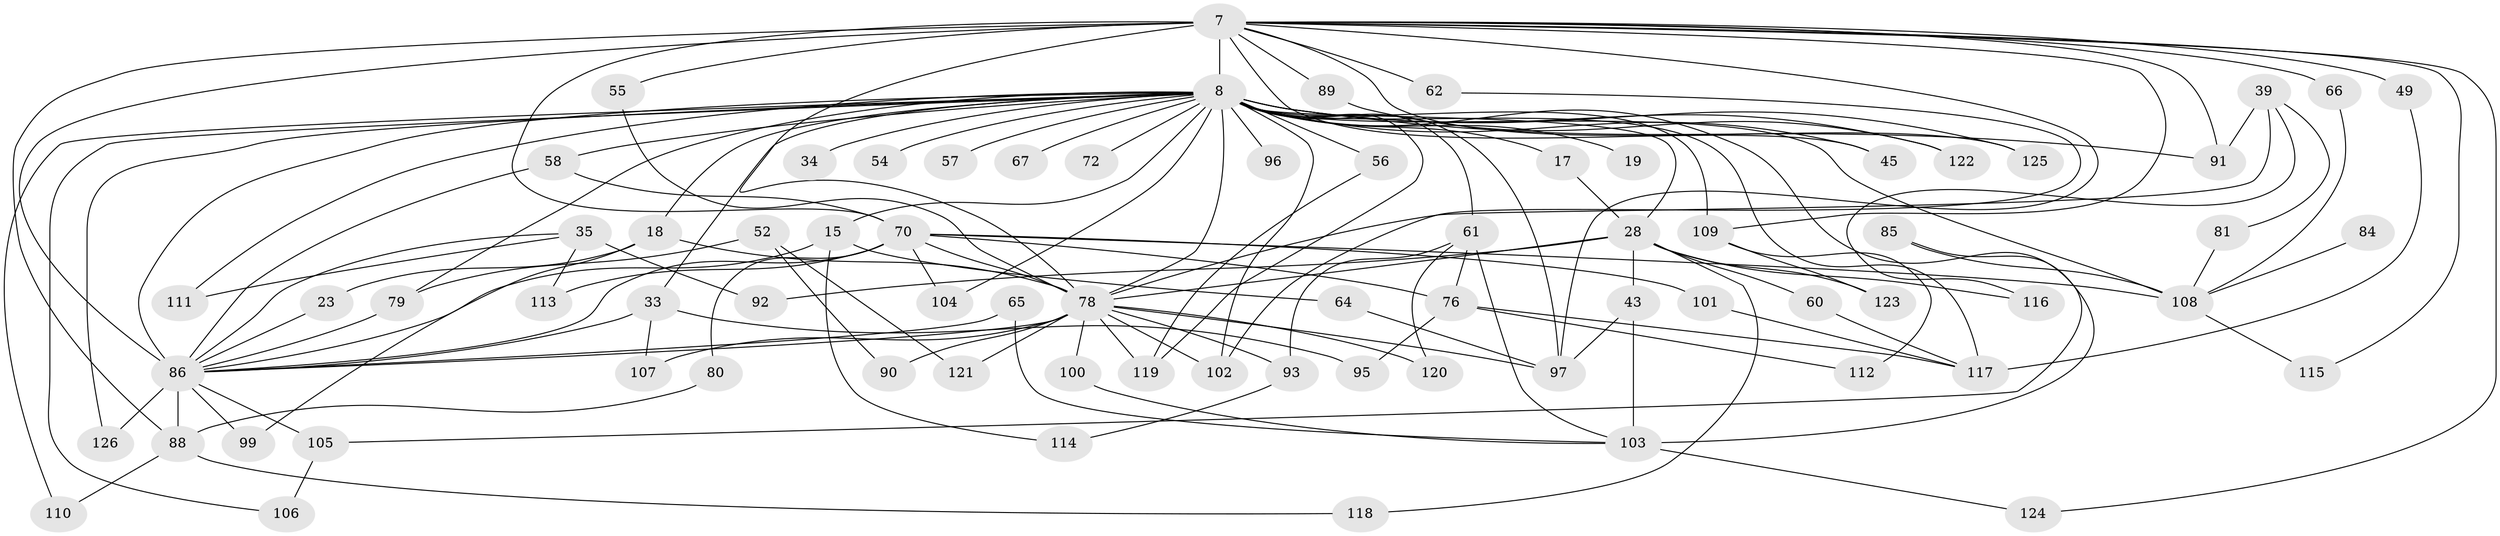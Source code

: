 // original degree distribution, {27: 0.007936507936507936, 20: 0.015873015873015872, 18: 0.015873015873015872, 17: 0.007936507936507936, 31: 0.007936507936507936, 23: 0.007936507936507936, 25: 0.007936507936507936, 16: 0.007936507936507936, 5: 0.047619047619047616, 2: 0.5158730158730159, 4: 0.12698412698412698, 3: 0.16666666666666666, 7: 0.031746031746031744, 6: 0.031746031746031744}
// Generated by graph-tools (version 1.1) at 2025/49/03/04/25 21:49:50]
// undirected, 75 vertices, 139 edges
graph export_dot {
graph [start="1"]
  node [color=gray90,style=filled];
  7 [super="+3"];
  8 [super="+6+5"];
  15;
  17;
  18 [super="+12"];
  19;
  23;
  28 [super="+11"];
  33;
  34;
  35;
  39;
  43;
  45;
  49;
  52;
  54;
  55;
  56;
  57;
  58 [super="+40"];
  60;
  61 [super="+21+53"];
  62;
  64;
  65;
  66;
  67;
  70 [super="+16+26"];
  72;
  76 [super="+75"];
  78 [super="+13+48"];
  79 [super="+27"];
  80;
  81;
  84;
  85;
  86 [super="+14"];
  88 [super="+30"];
  89;
  90 [super="+31"];
  91 [super="+37"];
  92;
  93;
  95;
  96;
  97 [super="+32+44+36+87"];
  99;
  100;
  101;
  102 [super="+82+20"];
  103 [super="+25+73"];
  104;
  105;
  106;
  107;
  108 [super="+74+83+98"];
  109;
  110;
  111;
  112;
  113;
  114;
  115;
  116;
  117 [super="+50+94"];
  118;
  119 [super="+68"];
  120;
  121;
  122 [super="+38"];
  123;
  124;
  125;
  126 [super="+71"];
  7 -- 8 [weight=8];
  7 -- 45;
  7 -- 49;
  7 -- 55;
  7 -- 62 [weight=2];
  7 -- 66;
  7 -- 124;
  7 -- 125;
  7 -- 88 [weight=2];
  7 -- 89;
  7 -- 109;
  7 -- 115;
  7 -- 91;
  7 -- 97 [weight=3];
  7 -- 86 [weight=4];
  7 -- 78 [weight=4];
  7 -- 70;
  8 -- 17 [weight=2];
  8 -- 18 [weight=2];
  8 -- 34 [weight=2];
  8 -- 56 [weight=2];
  8 -- 72 [weight=2];
  8 -- 91 [weight=2];
  8 -- 96 [weight=2];
  8 -- 108 [weight=8];
  8 -- 125;
  8 -- 67 [weight=2];
  8 -- 86 [weight=10];
  8 -- 33;
  8 -- 104;
  8 -- 57 [weight=2];
  8 -- 61 [weight=4];
  8 -- 126 [weight=2];
  8 -- 117 [weight=7];
  8 -- 15;
  8 -- 19 [weight=2];
  8 -- 45;
  8 -- 54 [weight=2];
  8 -- 78 [weight=11];
  8 -- 79 [weight=2];
  8 -- 106;
  8 -- 109;
  8 -- 110;
  8 -- 111;
  8 -- 119;
  8 -- 122 [weight=2];
  8 -- 103 [weight=2];
  8 -- 28;
  8 -- 58;
  8 -- 97;
  8 -- 102;
  15 -- 64;
  15 -- 114;
  15 -- 86;
  17 -- 28;
  18 -- 99;
  18 -- 23;
  18 -- 78;
  23 -- 86;
  28 -- 43;
  28 -- 60;
  28 -- 116;
  28 -- 123;
  28 -- 118;
  28 -- 78;
  28 -- 92;
  33 -- 95;
  33 -- 107;
  33 -- 86;
  35 -- 92;
  35 -- 111;
  35 -- 113;
  35 -- 86 [weight=2];
  39 -- 81;
  39 -- 116;
  39 -- 91;
  39 -- 78;
  43 -- 97;
  43 -- 103;
  49 -- 117;
  52 -- 90 [weight=2];
  52 -- 121;
  52 -- 79;
  55 -- 78;
  56 -- 119;
  58 -- 86;
  58 -- 70;
  60 -- 117;
  61 -- 93;
  61 -- 76;
  61 -- 120;
  61 -- 103;
  62 -- 102;
  64 -- 97;
  65 -- 86;
  65 -- 103;
  66 -- 108;
  70 -- 80;
  70 -- 101;
  70 -- 113;
  70 -- 78 [weight=3];
  70 -- 86;
  70 -- 104;
  70 -- 76;
  70 -- 108 [weight=3];
  76 -- 112;
  76 -- 117;
  76 -- 95;
  78 -- 86 [weight=4];
  78 -- 90;
  78 -- 93;
  78 -- 97 [weight=3];
  78 -- 100;
  78 -- 107;
  78 -- 120;
  78 -- 121;
  78 -- 102;
  78 -- 119;
  79 -- 86;
  80 -- 88;
  81 -- 108;
  84 -- 108 [weight=2];
  85 -- 105;
  85 -- 108 [weight=2];
  86 -- 88;
  86 -- 99;
  86 -- 105;
  86 -- 126;
  88 -- 118;
  88 -- 110;
  89 -- 122;
  93 -- 114;
  100 -- 103;
  101 -- 117;
  103 -- 124;
  105 -- 106;
  108 -- 115;
  109 -- 112;
  109 -- 123;
}
